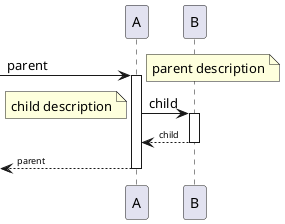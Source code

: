 @startuml
skinparam maxmessagesize 500
skinparam responseMessageBelowArrow true
[-> A: parent
note left: parent description
activate A
  A -> B: child
  note left: child description
  activate B
  return <size:9>child</size>
return <size:9>parent</size>
@enduml
